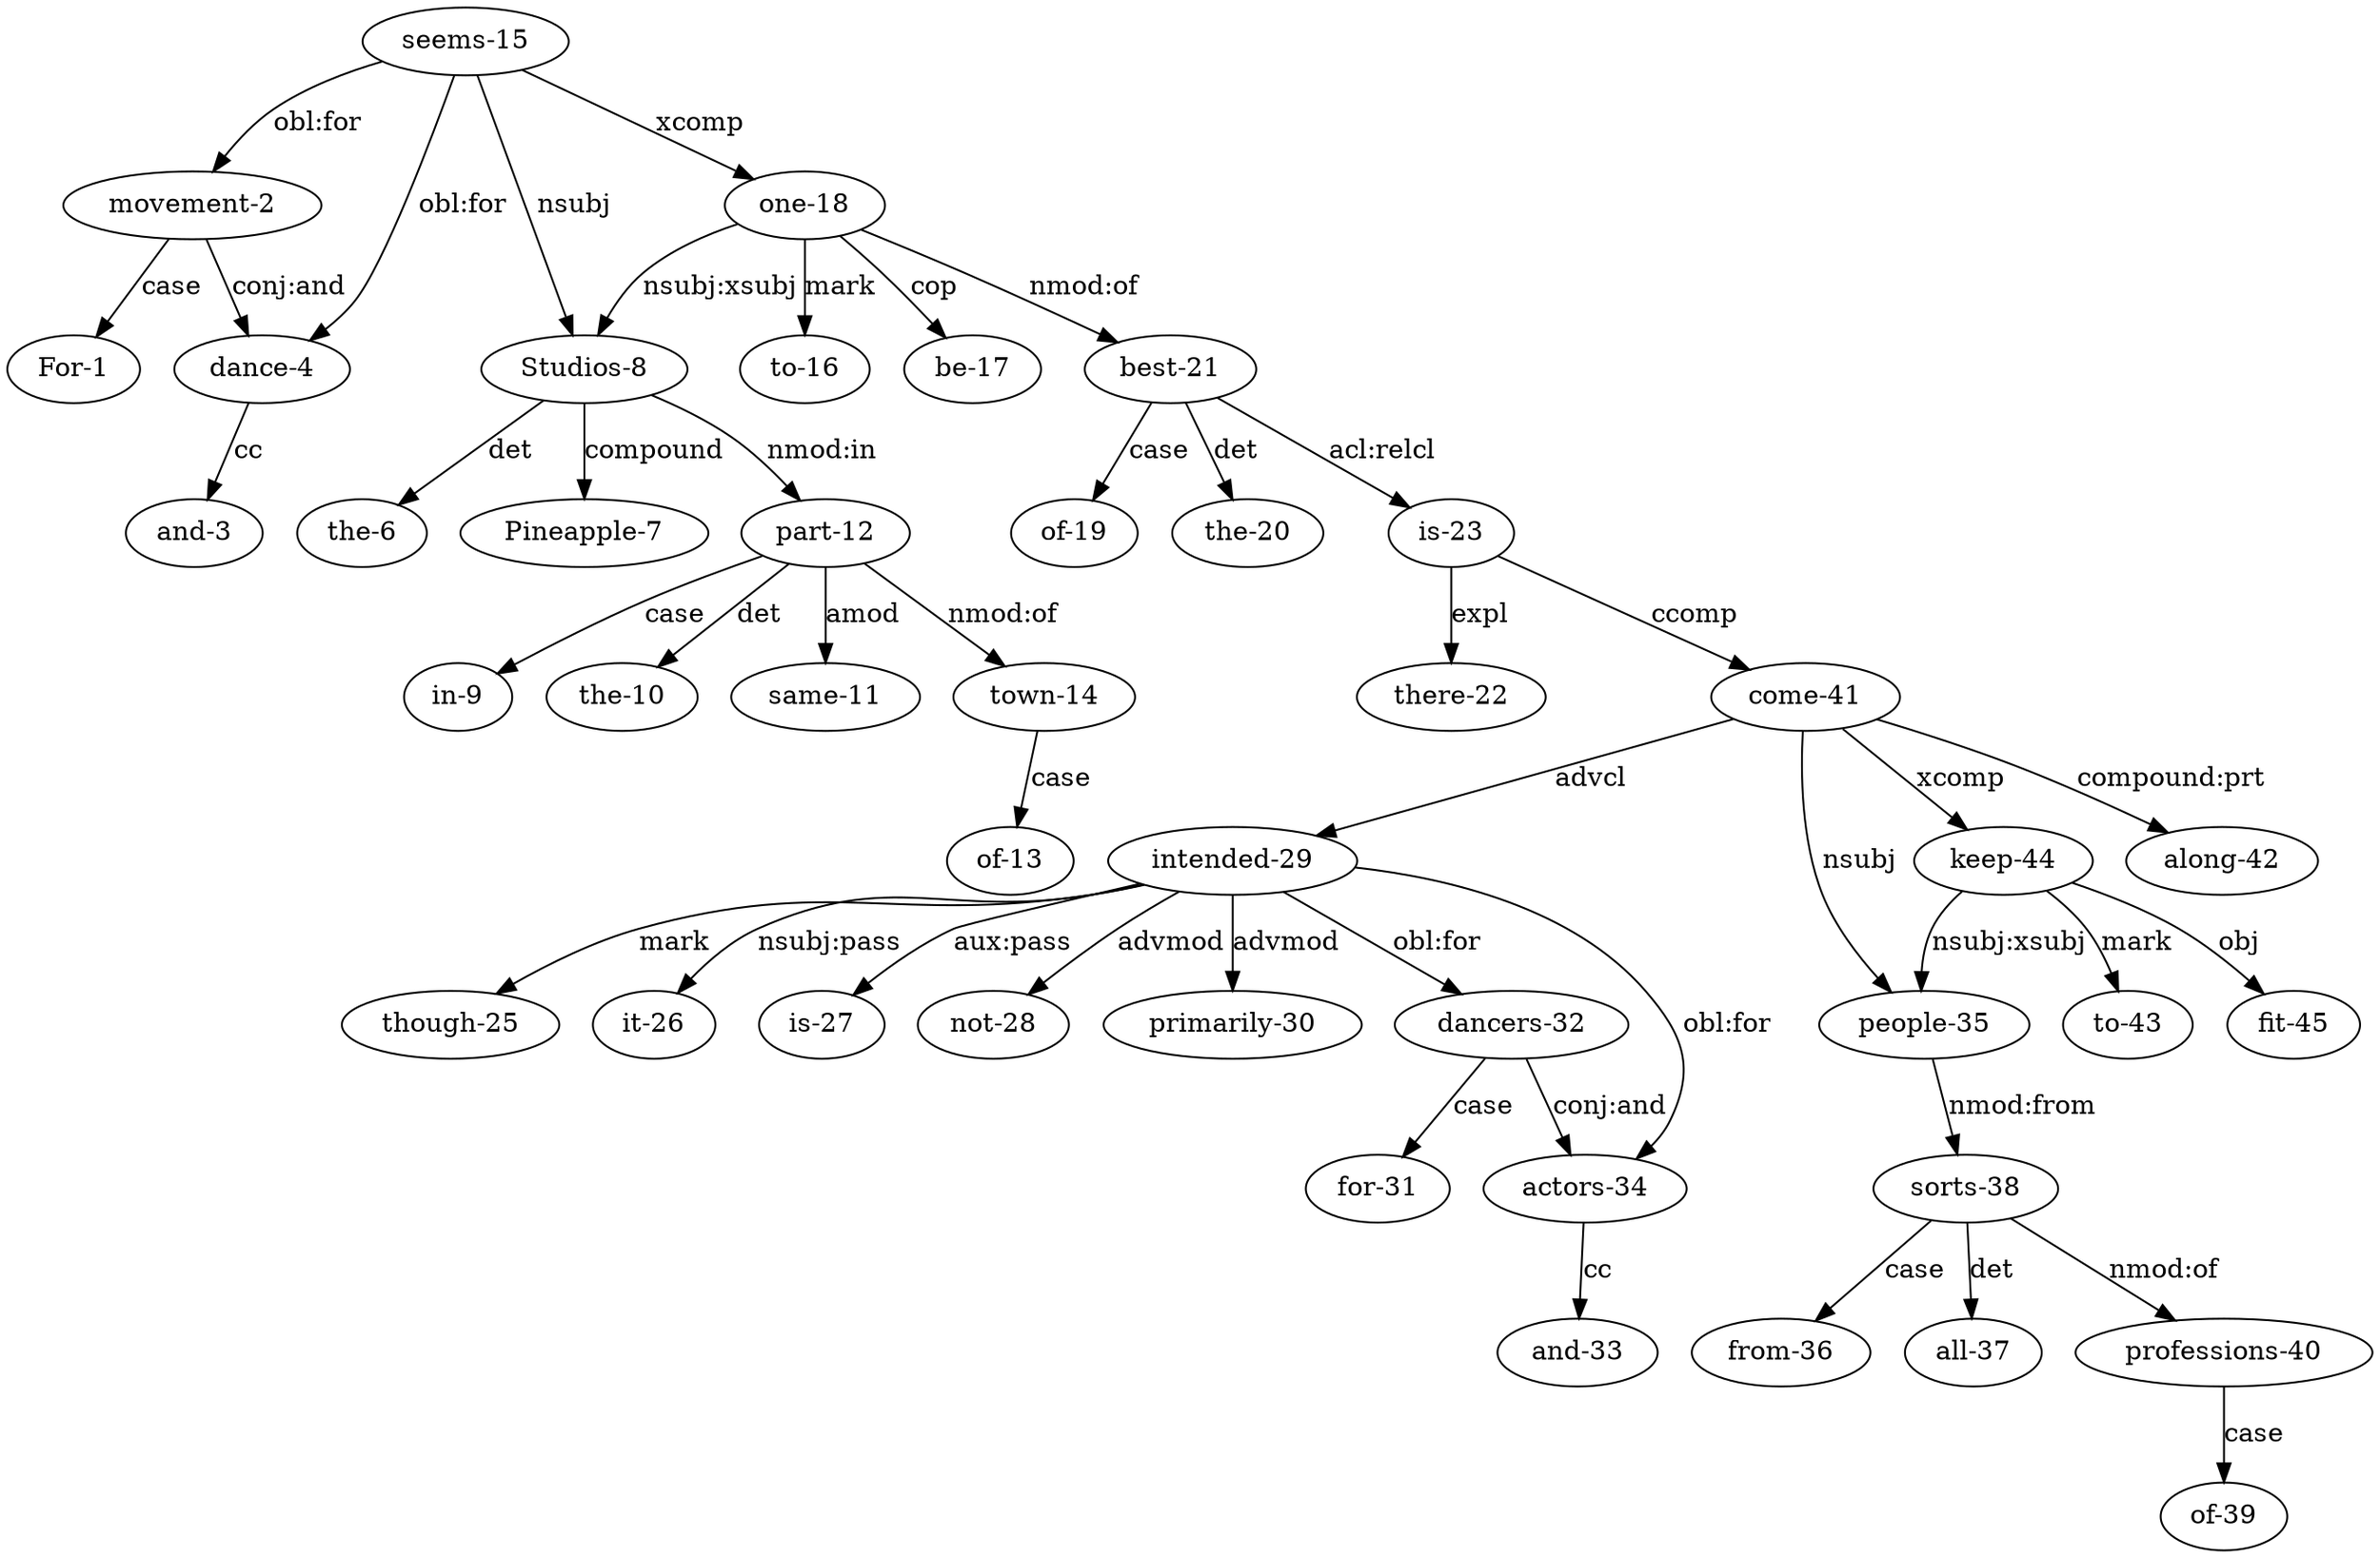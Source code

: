 digraph{"movement-2" -> "For-1" [label="case",len=1.00];"seems-15" -> "movement-2" [label="obl:for",len=1.00];"dance-4" -> "and-3" [label="cc",len=1.00];"movement-2" -> "dance-4" [label="conj:and",len=1.00];"seems-15" -> "dance-4" [label="obl:for",len=1.00];"Studios-8" -> "the-6" [label="det",len=1.00];"Studios-8" -> "Pineapple-7" [label="compound",len=1.00];"seems-15" -> "Studios-8" [label="nsubj",len=1.00];"one-18" -> "Studios-8" [label="nsubj:xsubj",len=1.00];"part-12" -> "in-9" [label="case",len=1.00];"part-12" -> "the-10" [label="det",len=1.00];"part-12" -> "same-11" [label="amod",len=1.00];"Studios-8" -> "part-12" [label="nmod:in",len=1.00];"town-14" -> "of-13" [label="case",len=1.00];"part-12" -> "town-14" [label="nmod:of",len=1.00];"one-18" -> "to-16" [label="mark",len=1.00];"one-18" -> "be-17" [label="cop",len=1.00];"seems-15" -> "one-18" [label="xcomp",len=1.00];"best-21" -> "of-19" [label="case",len=1.00];"best-21" -> "the-20" [label="det",len=1.00];"one-18" -> "best-21" [label="nmod:of",len=1.00];"is-23" -> "there-22" [label="expl",len=1.00];"best-21" -> "is-23" [label="acl:relcl",len=1.00];"intended-29" -> "though-25" [label="mark",len=1.00];"intended-29" -> "it-26" [label="nsubj:pass",len=1.00];"intended-29" -> "is-27" [label="aux:pass",len=1.00];"intended-29" -> "not-28" [label="advmod",len=1.00];"come-41" -> "intended-29" [label="advcl",len=1.00];"intended-29" -> "primarily-30" [label="advmod",len=1.00];"dancers-32" -> "for-31" [label="case",len=1.00];"intended-29" -> "dancers-32" [label="obl:for",len=1.00];"actors-34" -> "and-33" [label="cc",len=1.00];"intended-29" -> "actors-34" [label="obl:for",len=1.00];"dancers-32" -> "actors-34" [label="conj:and",len=1.00];"come-41" -> "people-35" [label="nsubj",len=1.00];"keep-44" -> "people-35" [label="nsubj:xsubj",len=1.00];"sorts-38" -> "from-36" [label="case",len=1.00];"sorts-38" -> "all-37" [label="det",len=1.00];"people-35" -> "sorts-38" [label="nmod:from",len=1.00];"professions-40" -> "of-39" [label="case",len=1.00];"sorts-38" -> "professions-40" [label="nmod:of",len=1.00];"is-23" -> "come-41" [label="ccomp",len=1.00];"come-41" -> "along-42" [label="compound:prt",len=1.00];"keep-44" -> "to-43" [label="mark",len=1.00];"come-41" -> "keep-44" [label="xcomp",len=1.00];"keep-44" -> "fit-45" [label="obj",len=1.00];} 
